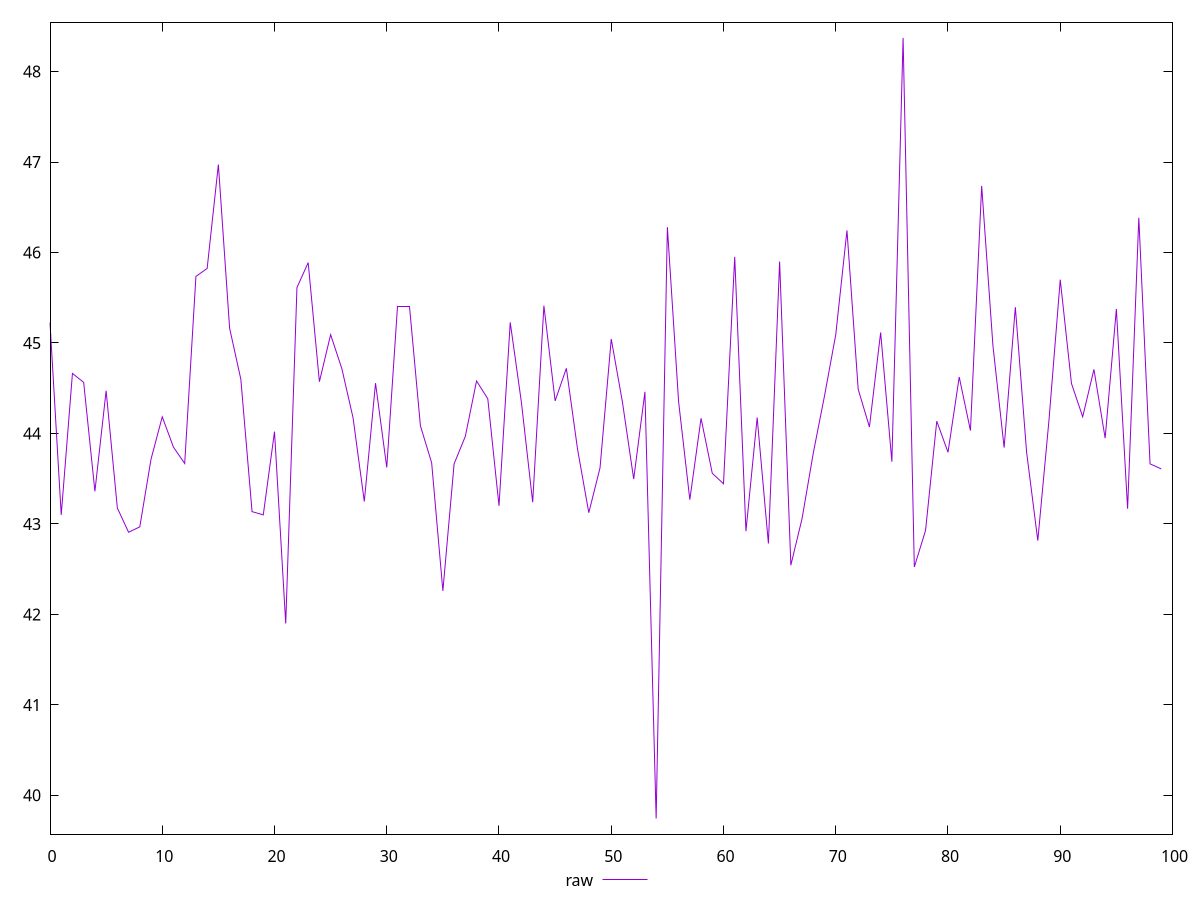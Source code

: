 reset
set terminal svg size 640, 490
set output "reprap/bootup-time/samples/pages+cached+noexternal+noimg/raw/values.svg"

$raw <<EOF
0 45.22399999999999
1 43.10000000000001
2 44.663999999999994
3 44.564
4 43.359999999999985
5 44.471999999999994
6 43.176
7 42.907999999999994
8 42.967999999999996
9 43.715999999999994
10 44.18399999999999
11 43.848
12 43.66799999999999
13 45.73599999999999
14 45.824
15 46.971999999999994
16 45.163999999999994
17 44.599999999999994
18 43.135999999999996
19 43.099999999999994
20 44.019999999999996
21 41.89999999999999
22 45.611999999999995
23 45.88799999999999
24 44.57199999999999
25 45.091999999999985
26 44.71599999999998
27 44.172
28 43.248
29 44.55599999999999
30 43.62399999999998
31 45.39999999999999
32 45.4
33 44.08399999999999
34 43.676
35 42.25999999999999
36 43.663999999999994
37 43.96799999999998
38 44.58
39 44.384
40 43.2
41 45.228
42 44.34
43 43.239999999999995
44 45.41199999999998
45 44.359999999999985
46 44.71999999999999
47 43.82399999999999
48 43.123999999999995
49 43.61999999999999
50 45.04399999999999
51 44.34399999999998
52 43.495999999999995
53 44.459999999999994
54 39.74399999999999
55 46.27999999999999
56 44.35199999999998
57 43.267999999999994
58 44.16799999999999
59 43.55999999999999
60 43.44399999999999
61 45.95199999999999
62 42.92
63 44.176
64 42.78399999999999
65 45.9
66 42.544
67 43.05999999999999
68 43.78399999999999
69 44.41599999999998
70 45.091999999999985
71 46.244
72 44.48799999999999
73 44.072
74 45.115999999999985
75 43.688
76 48.372
77 42.524
78 42.92799999999998
79 44.135999999999996
80 43.791999999999994
81 44.623999999999995
82 44.03199999999998
83 46.73599999999999
84 44.97599999999999
85 43.843999999999994
86 45.395999999999994
87 43.79599999999999
88 42.816
89 44.15199999999999
90 45.69999999999999
91 44.55199999999999
92 44.184
93 44.708
94 43.94799999999999
95 45.37599999999999
96 43.16799999999999
97 46.38399999999999
98 43.66399999999999
99 43.60799999999999
EOF

set key outside below
set yrange [39.571439999999996:48.54456]

plot \
  $raw title "raw" with line, \


reset
